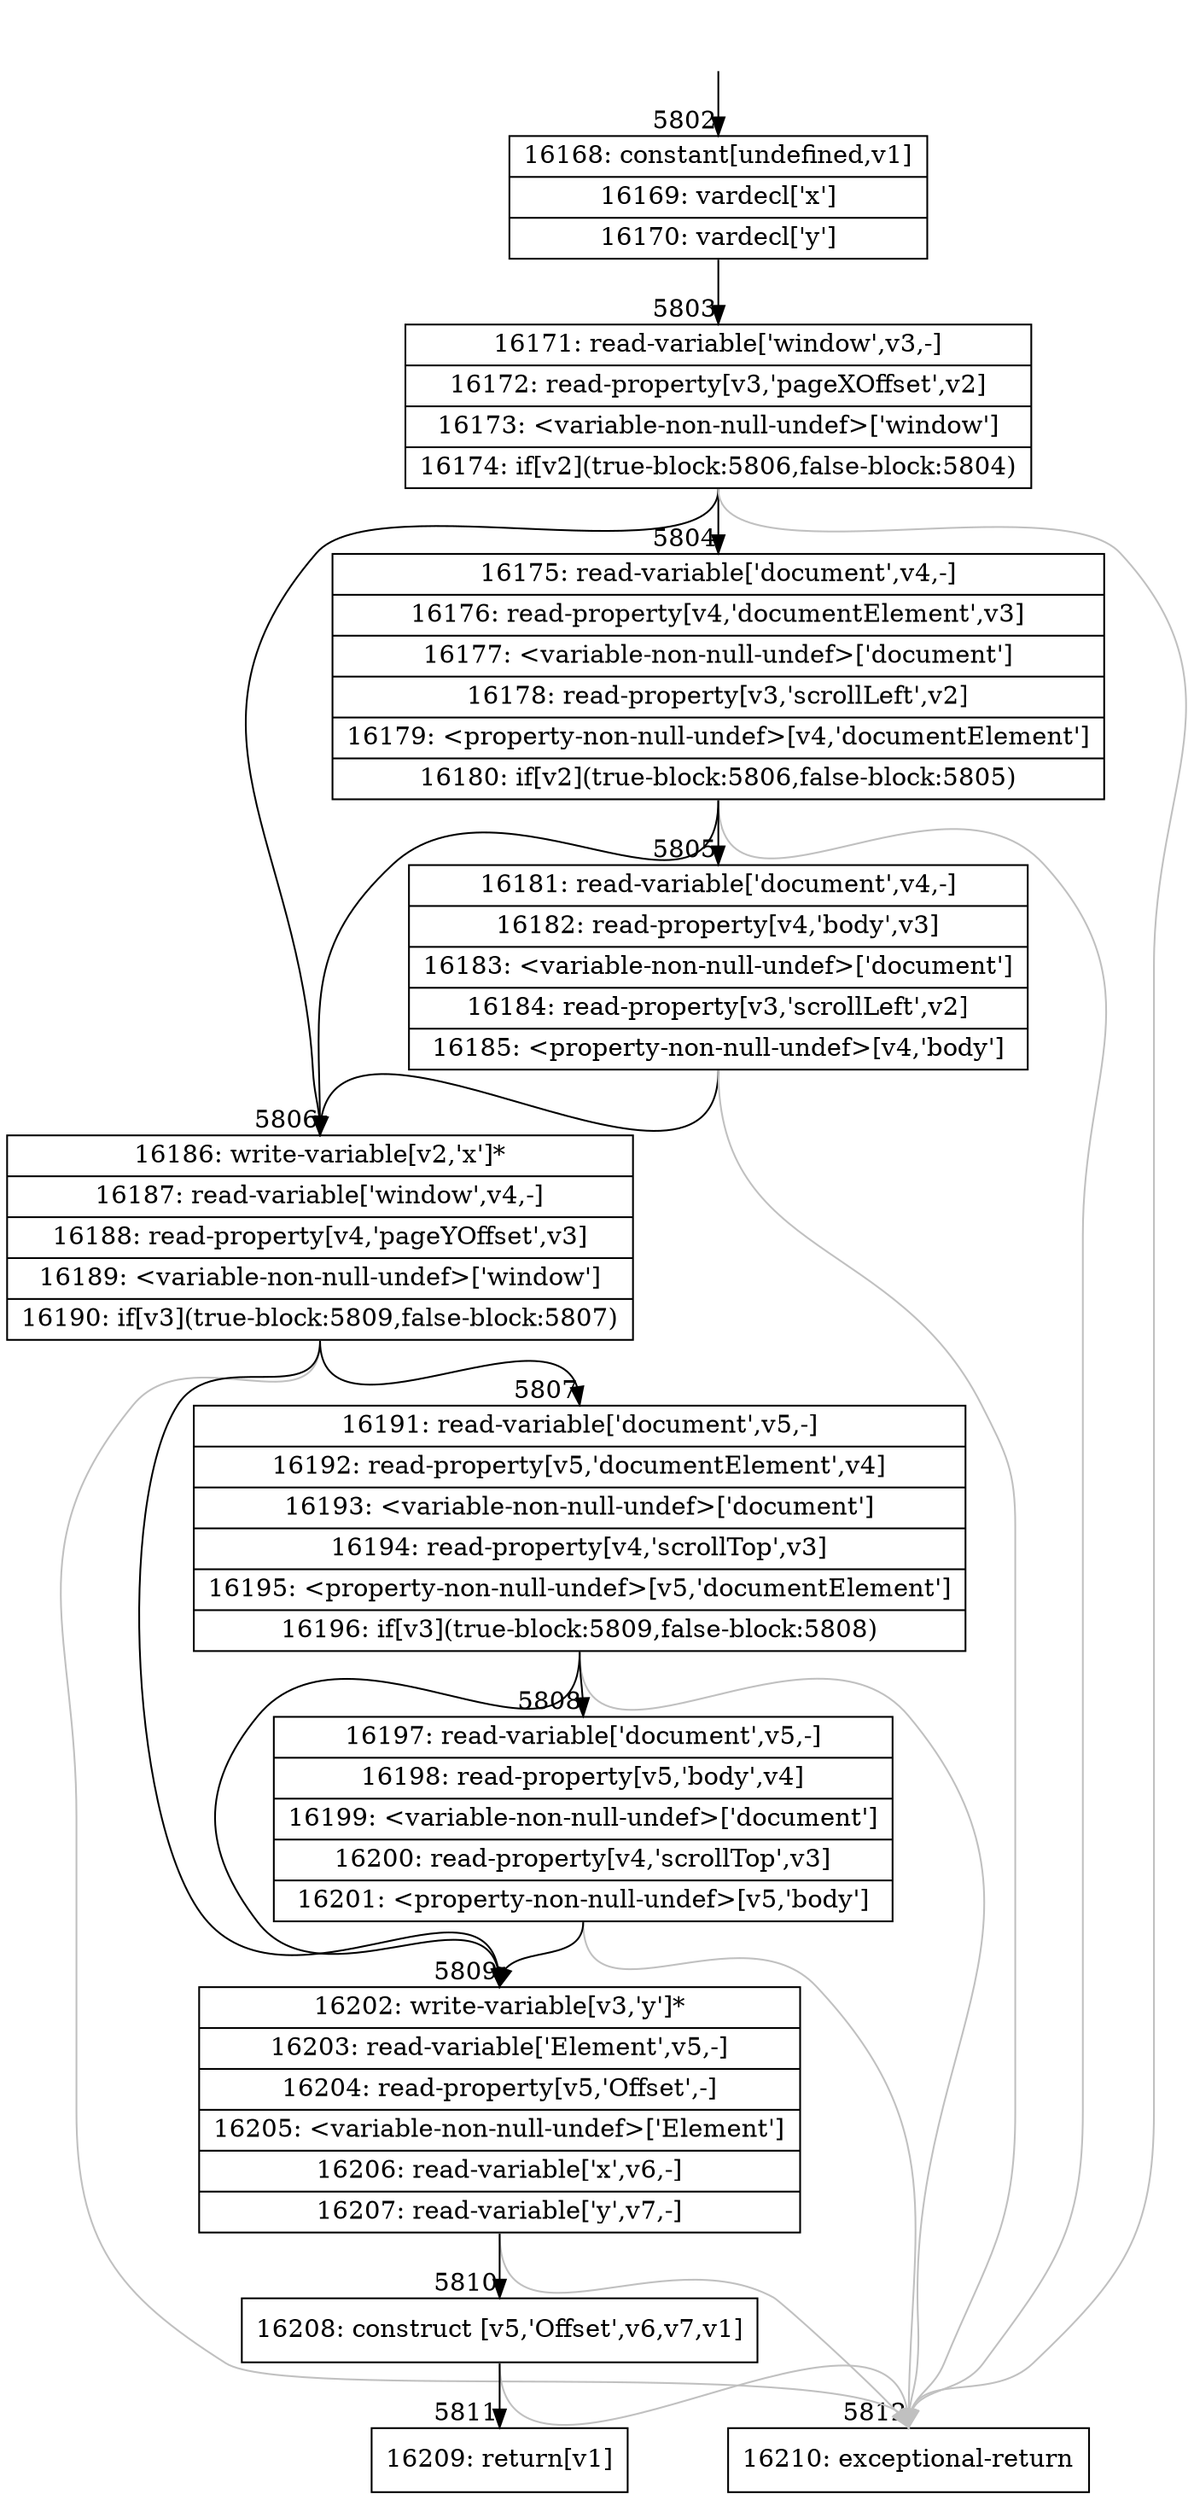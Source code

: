digraph {
rankdir="TD"
BB_entry457[shape=none,label=""];
BB_entry457 -> BB5802 [tailport=s, headport=n, headlabel="    5802"]
BB5802 [shape=record label="{16168: constant[undefined,v1]|16169: vardecl['x']|16170: vardecl['y']}" ] 
BB5802 -> BB5803 [tailport=s, headport=n, headlabel="      5803"]
BB5803 [shape=record label="{16171: read-variable['window',v3,-]|16172: read-property[v3,'pageXOffset',v2]|16173: \<variable-non-null-undef\>['window']|16174: if[v2](true-block:5806,false-block:5804)}" ] 
BB5803 -> BB5806 [tailport=s, headport=n, headlabel="      5806"]
BB5803 -> BB5804 [tailport=s, headport=n, headlabel="      5804"]
BB5803 -> BB5812 [tailport=s, headport=n, color=gray, headlabel="      5812"]
BB5804 [shape=record label="{16175: read-variable['document',v4,-]|16176: read-property[v4,'documentElement',v3]|16177: \<variable-non-null-undef\>['document']|16178: read-property[v3,'scrollLeft',v2]|16179: \<property-non-null-undef\>[v4,'documentElement']|16180: if[v2](true-block:5806,false-block:5805)}" ] 
BB5804 -> BB5806 [tailport=s, headport=n]
BB5804 -> BB5805 [tailport=s, headport=n, headlabel="      5805"]
BB5804 -> BB5812 [tailport=s, headport=n, color=gray]
BB5805 [shape=record label="{16181: read-variable['document',v4,-]|16182: read-property[v4,'body',v3]|16183: \<variable-non-null-undef\>['document']|16184: read-property[v3,'scrollLeft',v2]|16185: \<property-non-null-undef\>[v4,'body']}" ] 
BB5805 -> BB5806 [tailport=s, headport=n]
BB5805 -> BB5812 [tailport=s, headport=n, color=gray]
BB5806 [shape=record label="{16186: write-variable[v2,'x']*|16187: read-variable['window',v4,-]|16188: read-property[v4,'pageYOffset',v3]|16189: \<variable-non-null-undef\>['window']|16190: if[v3](true-block:5809,false-block:5807)}" ] 
BB5806 -> BB5809 [tailport=s, headport=n, headlabel="      5809"]
BB5806 -> BB5807 [tailport=s, headport=n, headlabel="      5807"]
BB5806 -> BB5812 [tailport=s, headport=n, color=gray]
BB5807 [shape=record label="{16191: read-variable['document',v5,-]|16192: read-property[v5,'documentElement',v4]|16193: \<variable-non-null-undef\>['document']|16194: read-property[v4,'scrollTop',v3]|16195: \<property-non-null-undef\>[v5,'documentElement']|16196: if[v3](true-block:5809,false-block:5808)}" ] 
BB5807 -> BB5809 [tailport=s, headport=n]
BB5807 -> BB5808 [tailport=s, headport=n, headlabel="      5808"]
BB5807 -> BB5812 [tailport=s, headport=n, color=gray]
BB5808 [shape=record label="{16197: read-variable['document',v5,-]|16198: read-property[v5,'body',v4]|16199: \<variable-non-null-undef\>['document']|16200: read-property[v4,'scrollTop',v3]|16201: \<property-non-null-undef\>[v5,'body']}" ] 
BB5808 -> BB5809 [tailport=s, headport=n]
BB5808 -> BB5812 [tailport=s, headport=n, color=gray]
BB5809 [shape=record label="{16202: write-variable[v3,'y']*|16203: read-variable['Element',v5,-]|16204: read-property[v5,'Offset',-]|16205: \<variable-non-null-undef\>['Element']|16206: read-variable['x',v6,-]|16207: read-variable['y',v7,-]}" ] 
BB5809 -> BB5810 [tailport=s, headport=n, headlabel="      5810"]
BB5809 -> BB5812 [tailport=s, headport=n, color=gray]
BB5810 [shape=record label="{16208: construct [v5,'Offset',v6,v7,v1]}" ] 
BB5810 -> BB5811 [tailport=s, headport=n, headlabel="      5811"]
BB5810 -> BB5812 [tailport=s, headport=n, color=gray]
BB5811 [shape=record label="{16209: return[v1]}" ] 
BB5812 [shape=record label="{16210: exceptional-return}" ] 
//#$~ 4435
}
